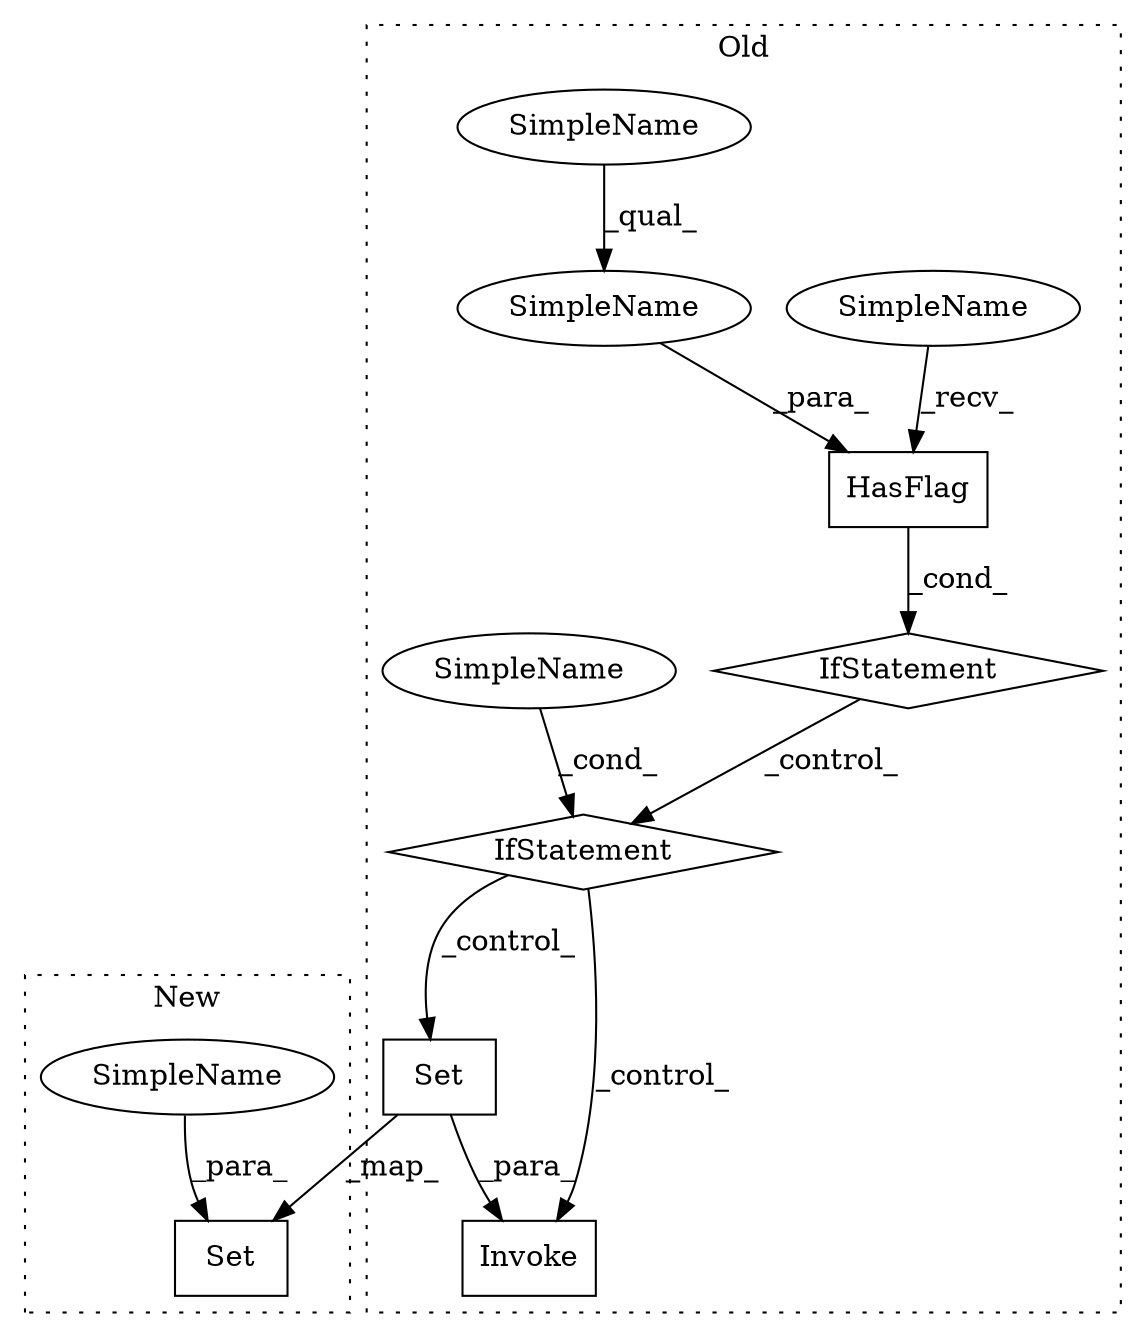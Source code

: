 digraph G {
subgraph cluster0 {
1 [label="Set" a="32" s="4805,4829" l="4,1" shape="box"];
3 [label="Invoke" a="32" s="4788,4830" l="7,1" shape="box"];
4 [label="IfStatement" a="25" s="4688,4736" l="4,15" shape="diamond"];
5 [label="HasFlag" a="32" s="4705,4735" l="8,1" shape="box"];
6 [label="IfStatement" a="25" s="4786" l="2" shape="diamond"];
7 [label="SimpleName" a="42" s="4713" l="22" shape="ellipse"];
8 [label="SimpleName" a="42" s="4692" l="12" shape="ellipse"];
9 [label="SimpleName" a="42" s="4713" l="14" shape="ellipse"];
10 [label="SimpleName" a="42" s="4770" l="16" shape="ellipse"];
label = "Old";
style="dotted";
}
subgraph cluster1 {
2 [label="Set" a="32" s="1246,1276" l="4,1" shape="box"];
11 [label="SimpleName" a="42" s="1250" l="4" shape="ellipse"];
label = "New";
style="dotted";
}
1 -> 2 [label="_map_"];
1 -> 3 [label="_para_"];
4 -> 6 [label="_control_"];
5 -> 4 [label="_cond_"];
6 -> 1 [label="_control_"];
6 -> 3 [label="_control_"];
7 -> 5 [label="_para_"];
8 -> 5 [label="_recv_"];
9 -> 7 [label="_qual_"];
10 -> 6 [label="_cond_"];
11 -> 2 [label="_para_"];
}